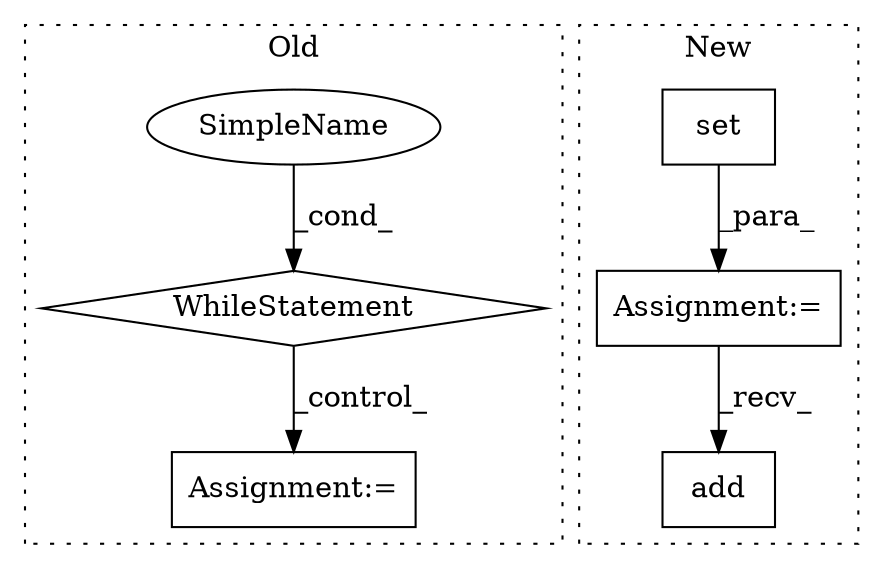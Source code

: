 digraph G {
subgraph cluster0 {
1 [label="WhileStatement" a="61" s="12516,12531" l="7,2" shape="diamond"];
4 [label="SimpleName" a="42" s="12523" l="8" shape="ellipse"];
5 [label="Assignment:=" a="7" s="12624" l="2" shape="box"];
label = "Old";
style="dotted";
}
subgraph cluster1 {
2 [label="add" a="32" s="12575,12590" l="4,1" shape="box"];
3 [label="Assignment:=" a="7" s="12351" l="1" shape="box"];
6 [label="set" a="32" s="12352" l="5" shape="box"];
label = "New";
style="dotted";
}
1 -> 5 [label="_control_"];
3 -> 2 [label="_recv_"];
4 -> 1 [label="_cond_"];
6 -> 3 [label="_para_"];
}